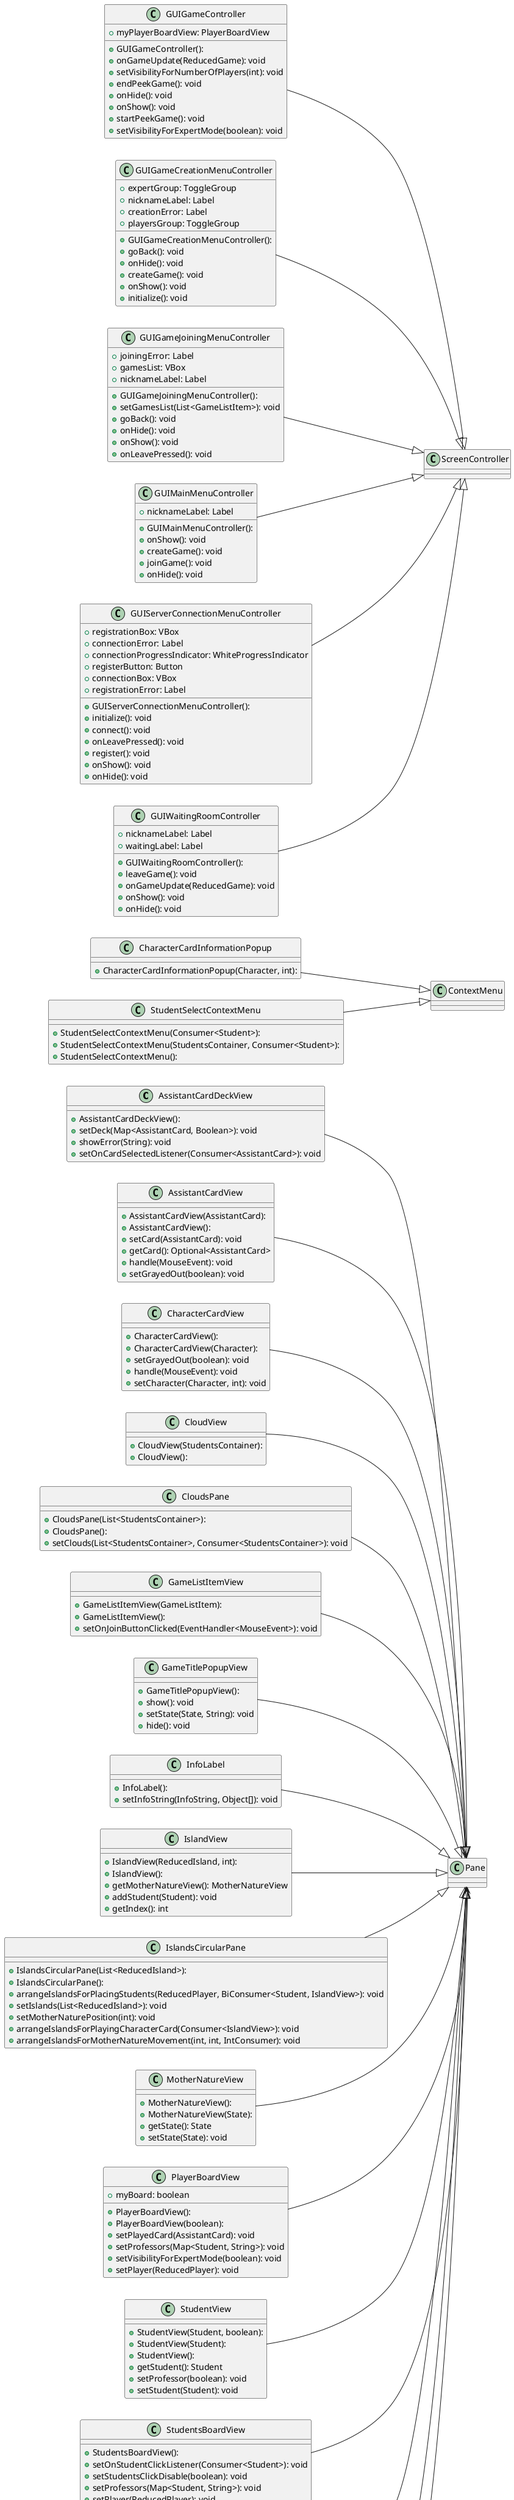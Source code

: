 @startuml
left to right direction

class AssistantCardDeckView {
  + AssistantCardDeckView():
  + setDeck(Map<AssistantCard, Boolean>): void
  + showError(String): void
  + setOnCardSelectedListener(Consumer<AssistantCard>): void
}
class AssistantCardView {
  + AssistantCardView(AssistantCard):
  + AssistantCardView():
  + setCard(AssistantCard): void
  + getCard(): Optional<AssistantCard>
  + handle(MouseEvent): void
  + setGrayedOut(boolean): void
}
class CharacterCardInformationPopup {
  + CharacterCardInformationPopup(Character, int):
}
class CharacterCardView {
  + CharacterCardView():
  + CharacterCardView(Character):
  + setGrayedOut(boolean): void
  + handle(MouseEvent): void
  + setCharacter(Character, int): void
}
class CloudView {
  + CloudView(StudentsContainer):
  + CloudView():
}
class CloudsPane {
  + CloudsPane(List<StudentsContainer>):
  + CloudsPane():
  + setClouds(List<StudentsContainer>, Consumer<StudentsContainer>): void
}
class GUIGameController {
  + GUIGameController():
  + myPlayerBoardView: PlayerBoardView
  + onGameUpdate(ReducedGame): void
  + setVisibilityForNumberOfPlayers(int): void
  + endPeekGame(): void
  + onHide(): void
  + onShow(): void
  + startPeekGame(): void
  + setVisibilityForExpertMode(boolean): void
}
class GUIGameCreationMenuController {
  + GUIGameCreationMenuController():
  + expertGroup: ToggleGroup
  + nicknameLabel: Label
  + creationError: Label
  + playersGroup: ToggleGroup
  + goBack(): void
  + onHide(): void
  + createGame(): void
  + onShow(): void
  + initialize(): void
}
class GUIGameJoiningMenuController {
  + GUIGameJoiningMenuController():
  + joiningError: Label
  + gamesList: VBox
  + nicknameLabel: Label
  + setGamesList(List<GameListItem>): void
  + goBack(): void
  + onHide(): void
  + onShow(): void
  + onLeavePressed(): void
}
class GUIMainMenuController {
  + GUIMainMenuController():
  + nicknameLabel: Label
  + onShow(): void
  + createGame(): void
  + joinGame(): void
  + onHide(): void
}
class GUIServerConnectionMenuController {
  + GUIServerConnectionMenuController():
  + registrationBox: VBox
  + connectionError: Label
  + connectionProgressIndicator: WhiteProgressIndicator
  + registerButton: Button
  + connectionBox: VBox
  + registrationError: Label
  + initialize(): void
  + connect(): void
  + onLeavePressed(): void
  + register(): void
  + onShow(): void
  + onHide(): void
}
class GUIWaitingRoomController {
  + GUIWaitingRoomController():
  + nicknameLabel: Label
  + waitingLabel: Label
  + leaveGame(): void
  + onGameUpdate(ReducedGame): void
  + onShow(): void
  + onHide(): void
}
class GameListItemView {
  + GameListItemView(GameListItem):
  + GameListItemView():
  + setOnJoinButtonClicked(EventHandler<MouseEvent>): void
}
class GameTitlePopupView {
  + GameTitlePopupView():
  + show(): void
  + setState(State, String): void
  + hide(): void
}
class InfoLabel {
  + InfoLabel():
  + setInfoString(InfoString, Object[]): void
}
class IslandView {
  + IslandView(ReducedIsland, int):
  + IslandView():
  + getMotherNatureView(): MotherNatureView
  + addStudent(Student): void
  + getIndex(): int
}
class IslandsCircularPane {
  + IslandsCircularPane(List<ReducedIsland>):
  + IslandsCircularPane():
  + arrangeIslandsForPlacingStudents(ReducedPlayer, BiConsumer<Student, IslandView>): void
  + setIslands(List<ReducedIsland>): void
  + setMotherNaturePosition(int): void
  + arrangeIslandsForPlayingCharacterCard(Consumer<IslandView>): void
  + arrangeIslandsForMotherNatureMovement(int, int, IntConsumer): void
}
class MotherNatureView {
  + MotherNatureView():
  + MotherNatureView(State):
  + getState(): State
  + setState(State): void
}
class PlayerBoardView {
  + PlayerBoardView():
  + PlayerBoardView(boolean):
  + myBoard: boolean
  + setPlayedCard(AssistantCard): void
  + setProfessors(Map<Student, String>): void
  + setVisibilityForExpertMode(boolean): void
  + setPlayer(ReducedPlayer): void
}
class StudentSelectContextMenu {
  + StudentSelectContextMenu(Consumer<Student>):
  + StudentSelectContextMenu(StudentsContainer, Consumer<Student>):
  + StudentSelectContextMenu():
}
class StudentView {
  + StudentView(Student, boolean):
  + StudentView(Student):
  + StudentView():
  + getStudent(): Student
  + setProfessor(boolean): void
  + setStudent(Student): void
}
class StudentsBoardView {
  + StudentsBoardView():
  + setOnStudentClickListener(Consumer<Student>): void
  + setStudentsClickDisable(boolean): void
  + setProfessors(Map<Student, String>): void
  + setPlayer(ReducedPlayer): void
}
class TowerView {
  + TowerView(Tower):
  + TowerView():
  + setTowerColor(Tower): void
  + getTowerColor(): Tower
}
class WhiteProgressIndicator {
  + WhiteProgressIndicator(double):
  + WhiteProgressIndicator():
}

GUIGameController --^  ScreenController
GUIGameCreationMenuController --^  ScreenController
GUIGameJoiningMenuController --^  ScreenController
GUIMainMenuController --^  ScreenController
GUIServerConnectionMenuController --^  ScreenController
GUIWaitingRoomController --^  ScreenController

AssistantCardDeckView                 --^  Pane
AssistantCardView                   --^  Pane
CharacterCardInformationPopup                 --^  ContextMenu
CharacterCardView                          --^  Pane
CloudsPane                   --^  Pane
CloudView                   -->  Pane
GameListItemView                   --^  Pane
GameTitlePopupView                      --^  Pane
InfoLabel                      --^  Pane
IslandsCircularPane                   --^  Pane
IslandView                         --^  Pane
MotherNatureView                  --^  Pane
PlayerBoardView                  -->  Pane
StudentsBoardView                           --^  Pane
StudentSelectContextMenu                  --^  ContextMenu
StudentView                    --^  Pane
TowerView              --^  Pane
WhiteProgressIndicator                    --^  Pane
TitleView                          --^  Pane

@enduml